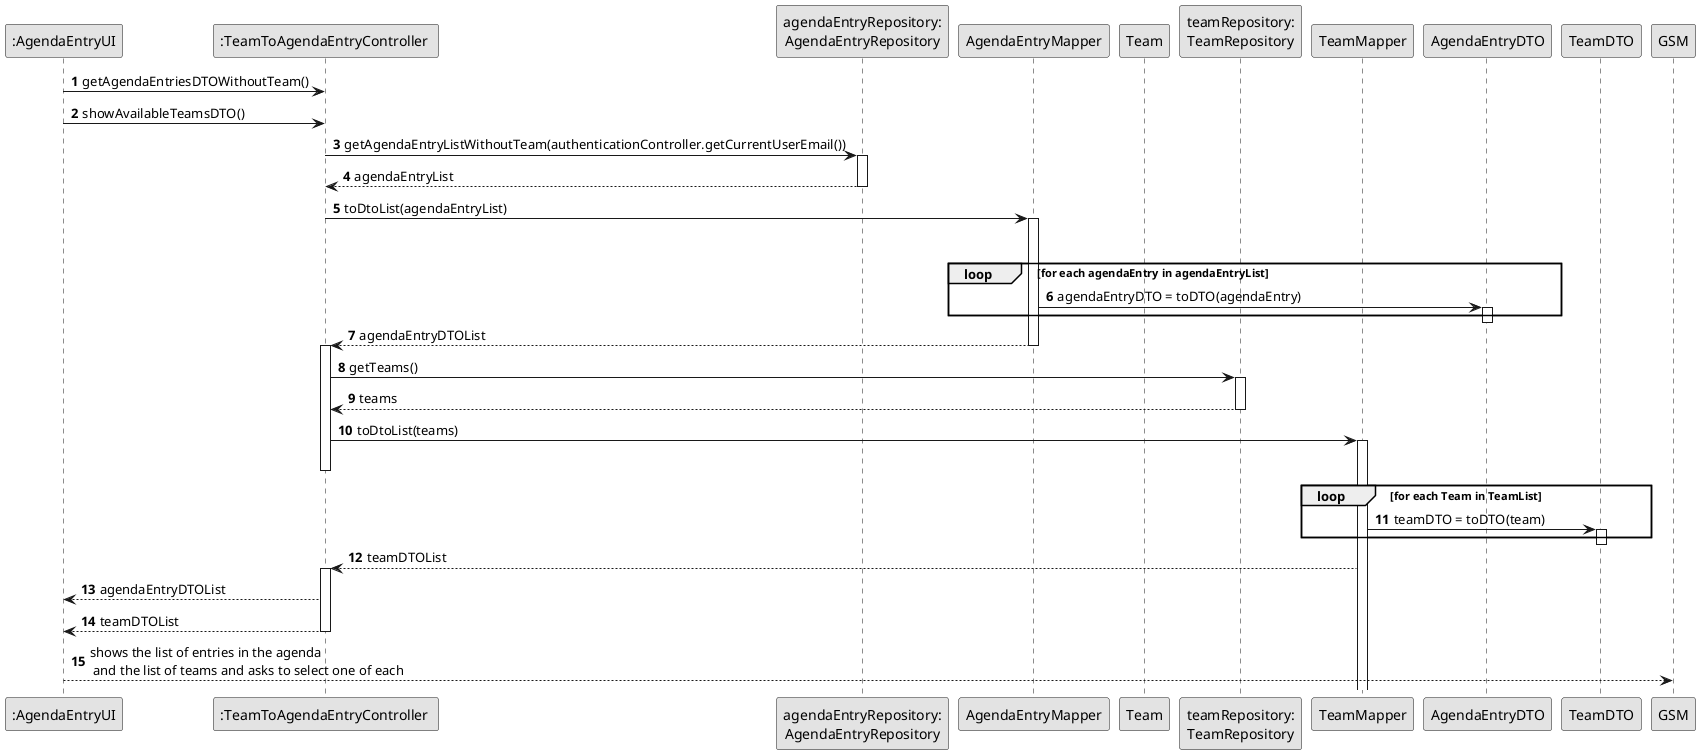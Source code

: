 @startuml
skinparam monochrome true
skinparam packageStyle rectangle
skinparam shadowing false

autonumber

participant ":AgendaEntryUI" as ui
participant ":TeamToAgendaEntryController " as ctrl
participant "agendaEntryRepository:\nAgendaEntryRepository" as agendaRepo
participant "AgendaEntryMapper" as agendaMapper
participant "Team" as team
participant "teamRepository:\nTeamRepository" as teamRepo
participant "TeamMapper" as TeamMapper
participant "AgendaEntryDTO" as AgendaEntryDTO
participant "TeamDTO" as TeamDTO

ui-> ctrl: getAgendaEntriesDTOWithoutTeam()
ui -> ctrl : showAvailableTeamsDTO()

ctrl -> agendaRepo : getAgendaEntryListWithoutTeam(authenticationController.getCurrentUserEmail())
activate agendaRepo
agendaRepo --> ctrl: agendaEntryList
deactivate agendaRepo

ctrl -> agendaMapper : toDtoList(agendaEntryList)
activate agendaMapper
deactivate ctrl

loop for each agendaEntry in agendaEntryList
agendaMapper -> AgendaEntryDTO : agendaEntryDTO = toDTO(agendaEntry)
activate AgendaEntryDTO
end
deactivate AgendaEntryDTO

agendaMapper --> ctrl : agendaEntryDTOList
deactivate agendaMapper
activate ctrl

ctrl -> teamRepo : getTeams()
activate teamRepo
teamRepo --> ctrl: teams
deactivate teamRepo

ctrl -> TeamMapper : toDtoList(teams)
activate TeamMapper
deactivate ctrl

loop for each Team in TeamList
TeamMapper -> TeamDTO : teamDTO = toDTO(team)
activate TeamDTO
end
deactivate TeamDTO
TeamMapper --> ctrl: teamDTOList

activate ctrl
ctrl --> ui : agendaEntryDTOList
ctrl --> ui: teamDTOList
deactivate ctrl

ui --> GSM: shows the list of entries in the agenda\n and the list of teams and asks to select one of each

@enduml
